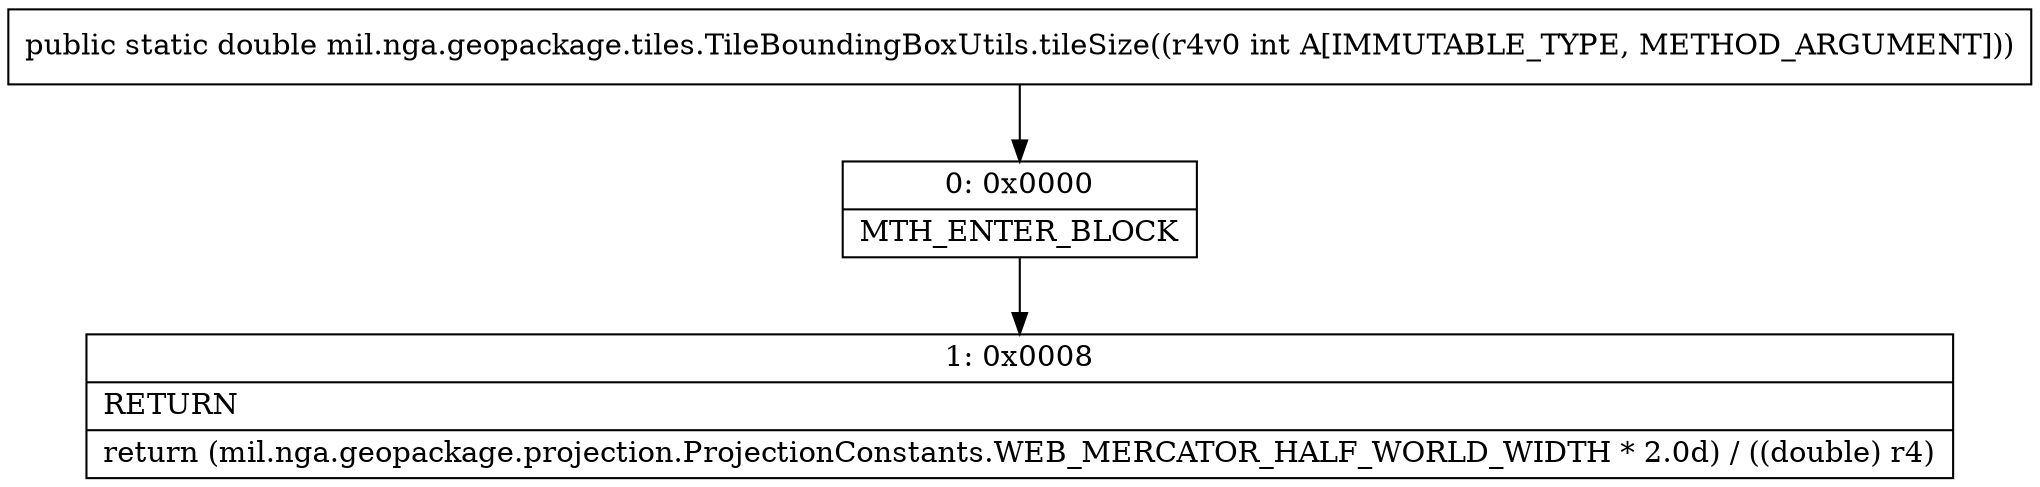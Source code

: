 digraph "CFG formil.nga.geopackage.tiles.TileBoundingBoxUtils.tileSize(I)D" {
Node_0 [shape=record,label="{0\:\ 0x0000|MTH_ENTER_BLOCK\l}"];
Node_1 [shape=record,label="{1\:\ 0x0008|RETURN\l|return (mil.nga.geopackage.projection.ProjectionConstants.WEB_MERCATOR_HALF_WORLD_WIDTH * 2.0d) \/ ((double) r4)\l}"];
MethodNode[shape=record,label="{public static double mil.nga.geopackage.tiles.TileBoundingBoxUtils.tileSize((r4v0 int A[IMMUTABLE_TYPE, METHOD_ARGUMENT])) }"];
MethodNode -> Node_0;
Node_0 -> Node_1;
}

